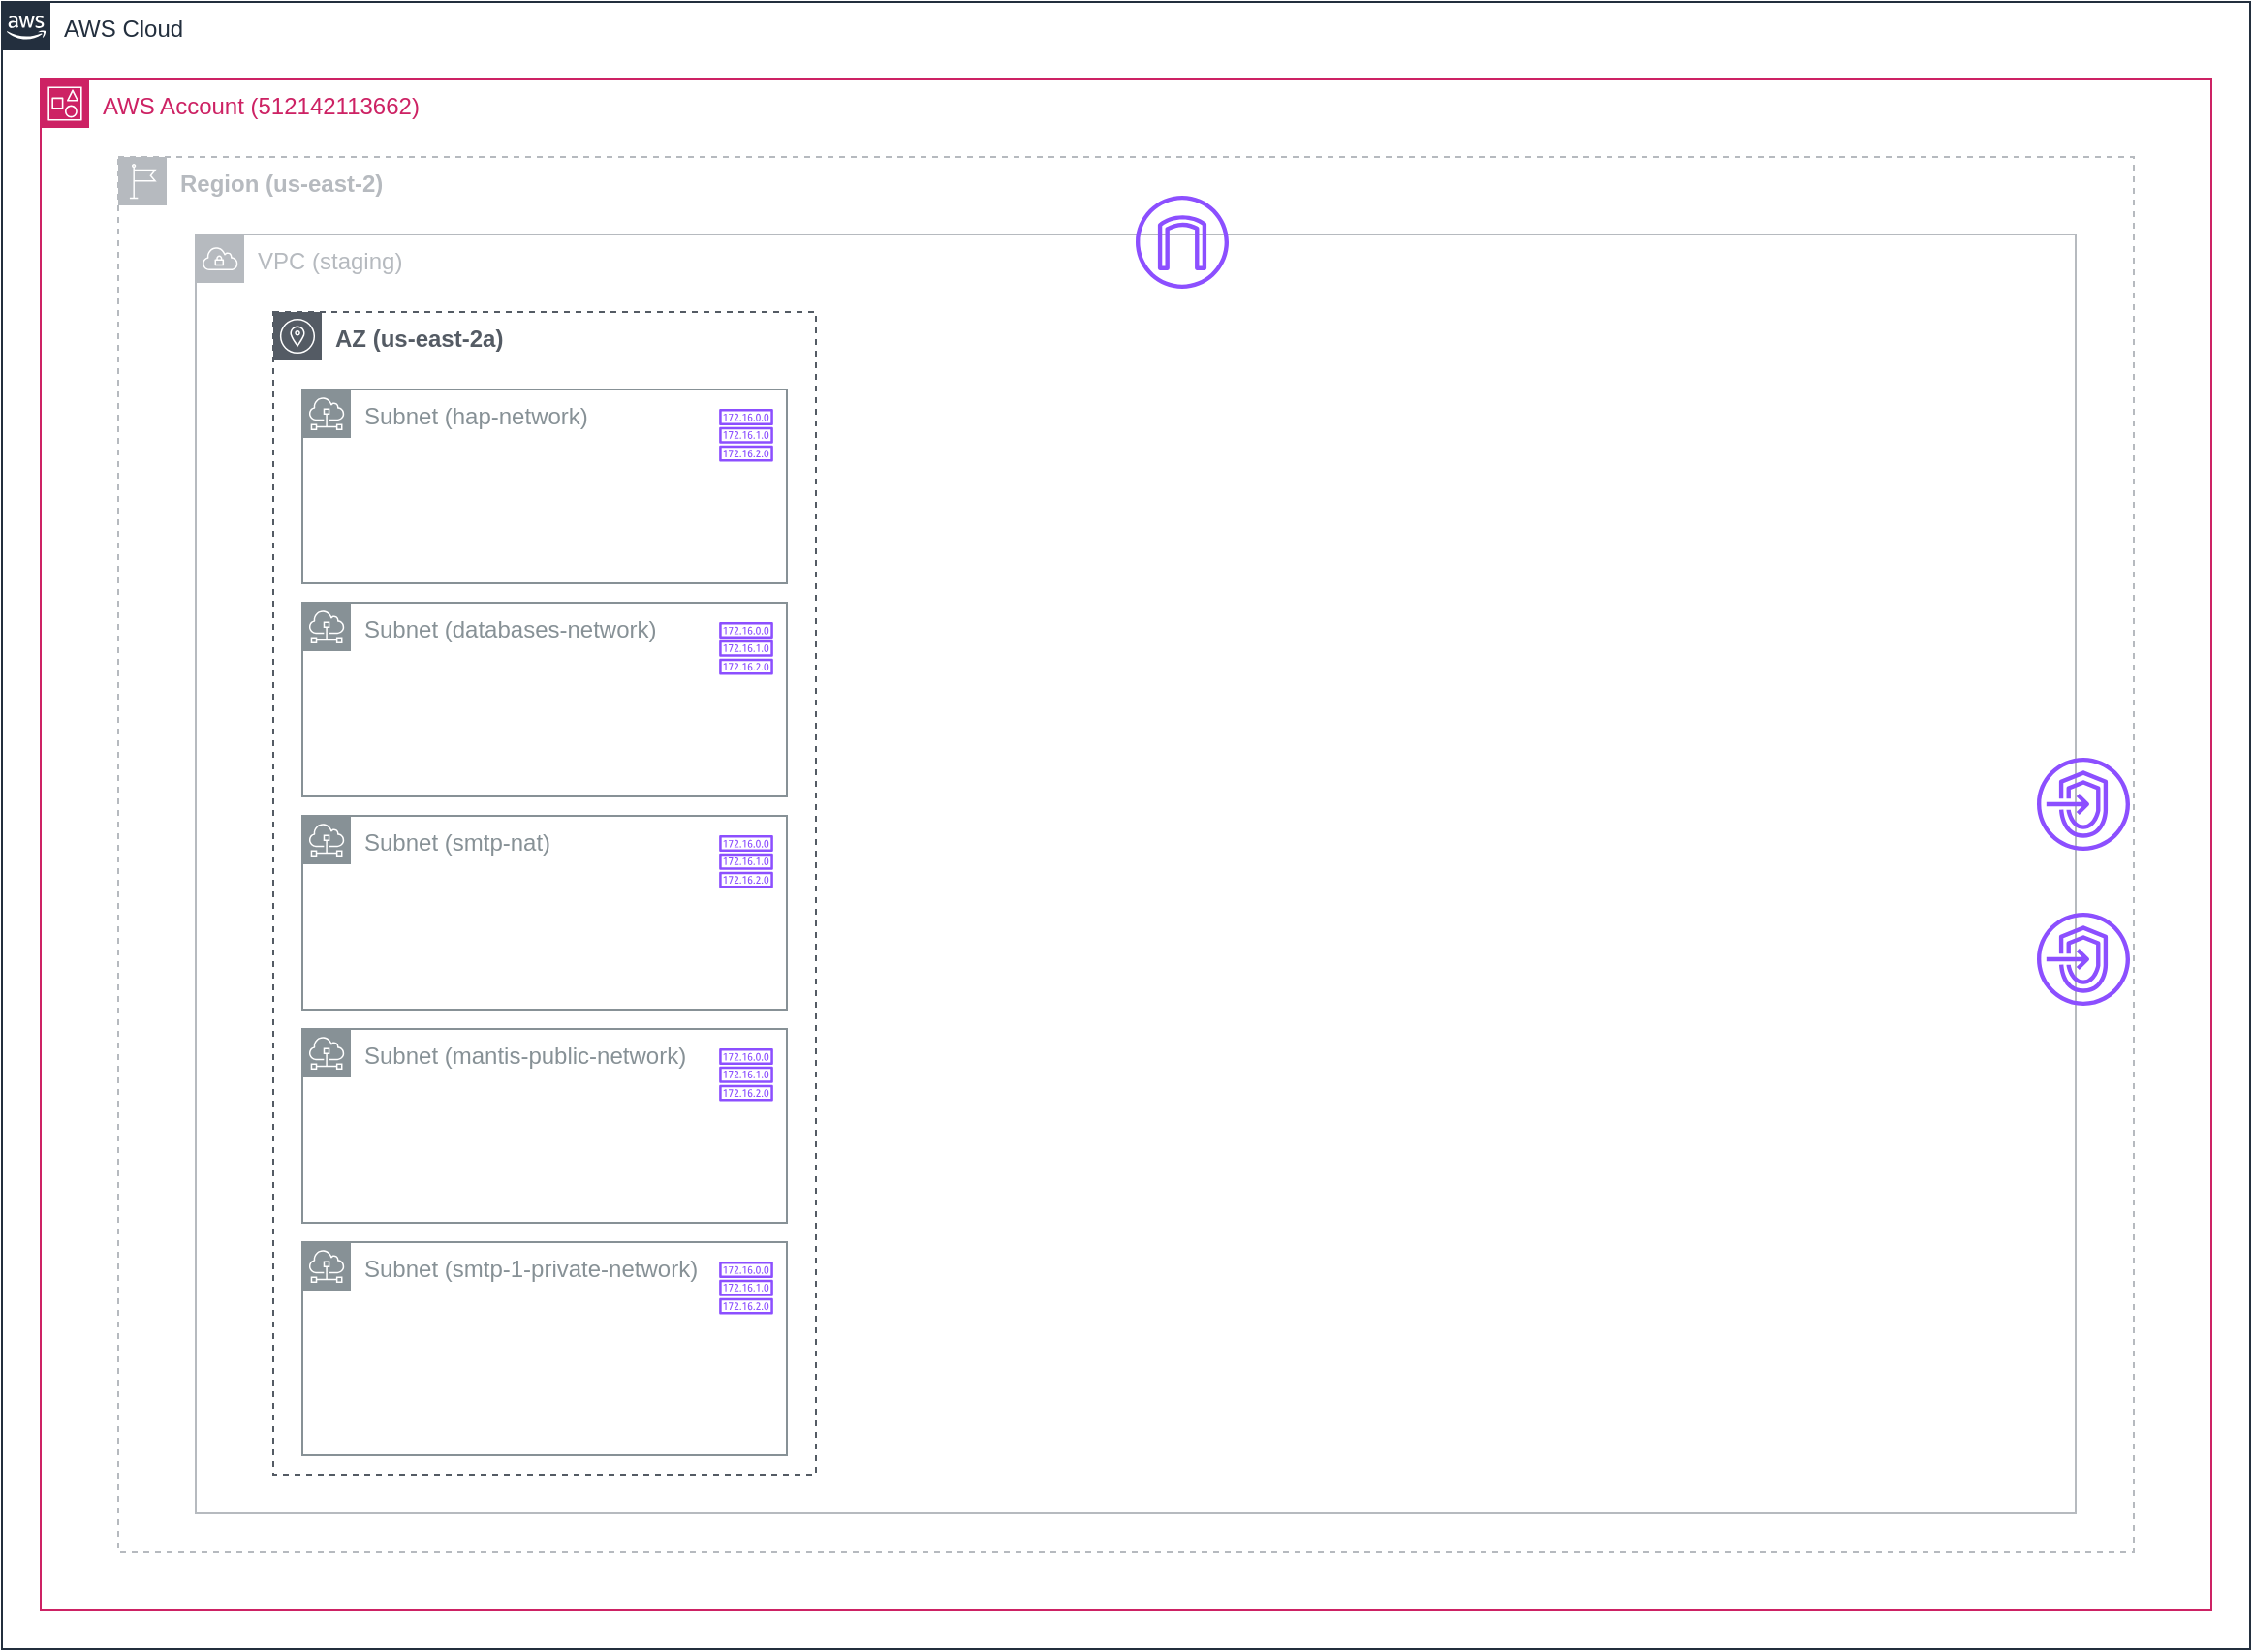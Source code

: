 <mxfile version="23.0.0" type="github">
  <diagram id="Ht1M8jgEwFfnCIfOTk4-" name="Page-1">
    <mxGraphModel dx="1434" dy="1613" grid="1" gridSize="10" guides="1" tooltips="1" connect="1" arrows="1" fold="1" page="1" pageScale="1" pageWidth="1169" pageHeight="827" math="0" shadow="0">
      <root>
        <mxCell id="0" />
        <mxCell id="1" parent="0" />
        <mxCell id="UEzPUAAOIrF-is8g5C7q-74" value="AWS Cloud" style="points=[[0,0],[0.25,0],[0.5,0],[0.75,0],[1,0],[1,0.25],[1,0.5],[1,0.75],[1,1],[0.75,1],[0.5,1],[0.25,1],[0,1],[0,0.75],[0,0.5],[0,0.25]];outlineConnect=0;gradientColor=none;html=1;whiteSpace=wrap;fontSize=12;fontStyle=0;shape=mxgraph.aws4.group;grIcon=mxgraph.aws4.group_aws_cloud_alt;strokeColor=#232F3E;fillColor=none;verticalAlign=top;align=left;spacingLeft=30;fontColor=#232F3E;dashed=0;labelBackgroundColor=#ffffff;container=1;pointerEvents=0;collapsible=0;recursiveResize=0;" parent="1" vertex="1">
          <mxGeometry y="-40" width="1160" height="850" as="geometry" />
        </mxCell>
        <mxCell id="gtgi0953xaSqISBwZ9vZ-2" value="&lt;b&gt;Region (us-east-2)&lt;/b&gt;" style="sketch=0;outlineConnect=0;gradientColor=none;html=1;whiteSpace=wrap;fontSize=12;fontStyle=0;shape=mxgraph.aws4.group;grIcon=mxgraph.aws4.group_region;strokeColor=#B6BABF;fillColor=none;verticalAlign=top;align=left;spacingLeft=30;fontColor=#B6BABF;dashed=1;" parent="1" vertex="1">
          <mxGeometry x="60" y="40" width="1040" height="720" as="geometry" />
        </mxCell>
        <mxCell id="gtgi0953xaSqISBwZ9vZ-3" value="VPC (staging)" style="sketch=0;outlineConnect=0;gradientColor=none;html=1;whiteSpace=wrap;fontSize=12;fontStyle=0;shape=mxgraph.aws4.group;grIcon=mxgraph.aws4.group_vpc;strokeColor=#B6BABF;fillColor=none;verticalAlign=top;align=left;spacingLeft=30;fontColor=#B6BABF;dashed=0;" parent="1" vertex="1">
          <mxGeometry x="100" y="80" width="970" height="660" as="geometry" />
        </mxCell>
        <mxCell id="gtgi0953xaSqISBwZ9vZ-5" value="&lt;b&gt;AZ (us-east-2a)&lt;/b&gt;" style="sketch=0;outlineConnect=0;gradientColor=none;html=1;whiteSpace=wrap;fontSize=12;fontStyle=0;shape=mxgraph.aws4.group;grIcon=mxgraph.aws4.group_availability_zone;strokeColor=#545B64;fillColor=none;verticalAlign=top;align=left;spacingLeft=30;fontColor=#545B64;dashed=1;" parent="1" vertex="1">
          <mxGeometry x="140" y="120" width="280" height="600" as="geometry" />
        </mxCell>
        <mxCell id="gtgi0953xaSqISBwZ9vZ-4" value="Subnet (hap-network)" style="sketch=0;outlineConnect=0;gradientColor=none;html=1;whiteSpace=wrap;fontSize=12;fontStyle=0;shape=mxgraph.aws4.group;grIcon=mxgraph.aws4.group_subnet;strokeColor=#879196;fillColor=none;verticalAlign=top;align=left;spacingLeft=30;fontColor=#879196;dashed=0;" parent="1" vertex="1">
          <mxGeometry x="155" y="160" width="250" height="100" as="geometry" />
        </mxCell>
        <mxCell id="gtgi0953xaSqISBwZ9vZ-10" value="Subnet (databases-network)" style="sketch=0;outlineConnect=0;gradientColor=none;html=1;whiteSpace=wrap;fontSize=12;fontStyle=0;shape=mxgraph.aws4.group;grIcon=mxgraph.aws4.group_subnet;strokeColor=#879196;fillColor=none;verticalAlign=top;align=left;spacingLeft=30;fontColor=#879196;dashed=0;" parent="1" vertex="1">
          <mxGeometry x="155" y="270" width="250" height="100" as="geometry" />
        </mxCell>
        <mxCell id="gtgi0953xaSqISBwZ9vZ-11" value="Subnet (smtp-nat)" style="sketch=0;outlineConnect=0;gradientColor=none;html=1;whiteSpace=wrap;fontSize=12;fontStyle=0;shape=mxgraph.aws4.group;grIcon=mxgraph.aws4.group_subnet;strokeColor=#879196;fillColor=none;verticalAlign=top;align=left;spacingLeft=30;fontColor=#879196;dashed=0;" parent="1" vertex="1">
          <mxGeometry x="155" y="380" width="250" height="100" as="geometry" />
        </mxCell>
        <mxCell id="gtgi0953xaSqISBwZ9vZ-12" value="Subnet (mantis-public-network)" style="sketch=0;outlineConnect=0;gradientColor=none;html=1;whiteSpace=wrap;fontSize=12;fontStyle=0;shape=mxgraph.aws4.group;grIcon=mxgraph.aws4.group_subnet;strokeColor=#879196;fillColor=none;verticalAlign=top;align=left;spacingLeft=30;fontColor=#879196;dashed=0;" parent="1" vertex="1">
          <mxGeometry x="155" y="490" width="250" height="100" as="geometry" />
        </mxCell>
        <mxCell id="gtgi0953xaSqISBwZ9vZ-13" value="Subnet (smtp-1-private-network)" style="sketch=0;outlineConnect=0;gradientColor=none;html=1;whiteSpace=wrap;fontSize=12;fontStyle=0;shape=mxgraph.aws4.group;grIcon=mxgraph.aws4.group_subnet;strokeColor=#879196;fillColor=none;verticalAlign=top;align=left;spacingLeft=30;fontColor=#879196;dashed=0;" parent="1" vertex="1">
          <mxGeometry x="155" y="600" width="250" height="110" as="geometry" />
        </mxCell>
        <mxCell id="gtgi0953xaSqISBwZ9vZ-14" value="AWS Account (512142113662)" style="points=[[0,0],[0.25,0],[0.5,0],[0.75,0],[1,0],[1,0.25],[1,0.5],[1,0.75],[1,1],[0.75,1],[0.5,1],[0.25,1],[0,1],[0,0.75],[0,0.5],[0,0.25]];outlineConnect=0;gradientColor=none;html=1;whiteSpace=wrap;fontSize=12;fontStyle=0;container=1;pointerEvents=0;collapsible=0;recursiveResize=0;shape=mxgraph.aws4.group;grIcon=mxgraph.aws4.group_account;strokeColor=#CD2264;fillColor=none;verticalAlign=top;align=left;spacingLeft=30;fontColor=#CD2264;dashed=0;" parent="1" vertex="1">
          <mxGeometry x="20" width="1120" height="790" as="geometry" />
        </mxCell>
        <mxCell id="tCZkr2dE6usLujfxuvrl-3" value="" style="sketch=0;outlineConnect=0;fontColor=#232F3E;gradientColor=none;fillColor=#8C4FFF;strokeColor=none;dashed=0;verticalLabelPosition=bottom;verticalAlign=top;align=center;html=1;fontSize=12;fontStyle=0;aspect=fixed;pointerEvents=1;shape=mxgraph.aws4.route_table;" vertex="1" parent="gtgi0953xaSqISBwZ9vZ-14">
          <mxGeometry x="350" y="280" width="28" height="27.29" as="geometry" />
        </mxCell>
        <mxCell id="tCZkr2dE6usLujfxuvrl-4" value="" style="sketch=0;outlineConnect=0;fontColor=#232F3E;gradientColor=none;fillColor=#8C4FFF;strokeColor=none;dashed=0;verticalLabelPosition=bottom;verticalAlign=top;align=center;html=1;fontSize=12;fontStyle=0;aspect=fixed;pointerEvents=1;shape=mxgraph.aws4.route_table;" vertex="1" parent="gtgi0953xaSqISBwZ9vZ-14">
          <mxGeometry x="350" y="390" width="28" height="27.29" as="geometry" />
        </mxCell>
        <mxCell id="tCZkr2dE6usLujfxuvrl-2" value="" style="sketch=0;outlineConnect=0;fontColor=#232F3E;gradientColor=none;fillColor=#8C4FFF;strokeColor=none;dashed=0;verticalLabelPosition=bottom;verticalAlign=top;align=center;html=1;fontSize=12;fontStyle=0;aspect=fixed;pointerEvents=1;shape=mxgraph.aws4.route_table;" vertex="1" parent="gtgi0953xaSqISBwZ9vZ-14">
          <mxGeometry x="350" y="170" width="28" height="27.29" as="geometry" />
        </mxCell>
        <mxCell id="tCZkr2dE6usLujfxuvrl-5" value="" style="sketch=0;outlineConnect=0;fontColor=#232F3E;gradientColor=none;fillColor=#8C4FFF;strokeColor=none;dashed=0;verticalLabelPosition=bottom;verticalAlign=top;align=center;html=1;fontSize=12;fontStyle=0;aspect=fixed;pointerEvents=1;shape=mxgraph.aws4.route_table;" vertex="1" parent="gtgi0953xaSqISBwZ9vZ-14">
          <mxGeometry x="350" y="500" width="28" height="27.29" as="geometry" />
        </mxCell>
        <mxCell id="tCZkr2dE6usLujfxuvrl-7" value="" style="sketch=0;outlineConnect=0;fontColor=#232F3E;gradientColor=none;fillColor=#8C4FFF;strokeColor=none;dashed=0;verticalLabelPosition=bottom;verticalAlign=top;align=center;html=1;fontSize=12;fontStyle=0;aspect=fixed;pointerEvents=1;shape=mxgraph.aws4.endpoints;" vertex="1" parent="gtgi0953xaSqISBwZ9vZ-14">
          <mxGeometry x="1030" y="350" width="48" height="48" as="geometry" />
        </mxCell>
        <mxCell id="tCZkr2dE6usLujfxuvrl-8" value="" style="sketch=0;outlineConnect=0;fontColor=#232F3E;gradientColor=none;fillColor=#8C4FFF;strokeColor=none;dashed=0;verticalLabelPosition=bottom;verticalAlign=top;align=center;html=1;fontSize=12;fontStyle=0;aspect=fixed;pointerEvents=1;shape=mxgraph.aws4.endpoints;" vertex="1" parent="gtgi0953xaSqISBwZ9vZ-14">
          <mxGeometry x="1030" y="430" width="48" height="48" as="geometry" />
        </mxCell>
        <mxCell id="tCZkr2dE6usLujfxuvrl-6" value="" style="sketch=0;outlineConnect=0;fontColor=#232F3E;gradientColor=none;fillColor=#8C4FFF;strokeColor=none;dashed=0;verticalLabelPosition=bottom;verticalAlign=top;align=center;html=1;fontSize=12;fontStyle=0;aspect=fixed;pointerEvents=1;shape=mxgraph.aws4.route_table;" vertex="1" parent="1">
          <mxGeometry x="370" y="610" width="28" height="27.29" as="geometry" />
        </mxCell>
        <mxCell id="tCZkr2dE6usLujfxuvrl-9" value="" style="sketch=0;outlineConnect=0;fontColor=#232F3E;gradientColor=none;fillColor=#8C4FFF;strokeColor=none;dashed=0;verticalLabelPosition=bottom;verticalAlign=top;align=center;html=1;fontSize=12;fontStyle=0;aspect=fixed;pointerEvents=1;shape=mxgraph.aws4.internet_gateway;" vertex="1" parent="1">
          <mxGeometry x="585" y="60" width="48" height="48" as="geometry" />
        </mxCell>
      </root>
    </mxGraphModel>
  </diagram>
</mxfile>
